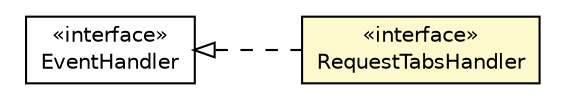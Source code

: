 #!/usr/local/bin/dot
#
# Class diagram 
# Generated by UMLGraph version R5_6-24-gf6e263 (http://www.umlgraph.org/)
#

digraph G {
	edge [fontname="Helvetica",fontsize=10,labelfontname="Helvetica",labelfontsize=10];
	node [fontname="Helvetica",fontsize=10,shape=plaintext];
	nodesep=0.25;
	ranksep=0.5;
	rankdir=LR;
	// com.gwtplatform.mvp.client.RequestTabsHandler
	c334375 [label=<<table title="com.gwtplatform.mvp.client.RequestTabsHandler" border="0" cellborder="1" cellspacing="0" cellpadding="2" port="p" bgcolor="lemonChiffon" href="./RequestTabsHandler.html">
		<tr><td><table border="0" cellspacing="0" cellpadding="1">
<tr><td align="center" balign="center"> &#171;interface&#187; </td></tr>
<tr><td align="center" balign="center"> RequestTabsHandler </td></tr>
		</table></td></tr>
		</table>>, URL="./RequestTabsHandler.html", fontname="Helvetica", fontcolor="black", fontsize=10.0];
	//com.gwtplatform.mvp.client.RequestTabsHandler implements com.google.gwt.event.shared.EventHandler
	c334845:p -> c334375:p [dir=back,arrowtail=empty,style=dashed];
	// com.google.gwt.event.shared.EventHandler
	c334845 [label=<<table title="com.google.gwt.event.shared.EventHandler" border="0" cellborder="1" cellspacing="0" cellpadding="2" port="p" href="http://google-web-toolkit.googlecode.com/svn/javadoc/latest/com/google/gwt/event/shared/EventHandler.html">
		<tr><td><table border="0" cellspacing="0" cellpadding="1">
<tr><td align="center" balign="center"> &#171;interface&#187; </td></tr>
<tr><td align="center" balign="center"> EventHandler </td></tr>
		</table></td></tr>
		</table>>, URL="http://google-web-toolkit.googlecode.com/svn/javadoc/latest/com/google/gwt/event/shared/EventHandler.html", fontname="Helvetica", fontcolor="black", fontsize=10.0];
}

